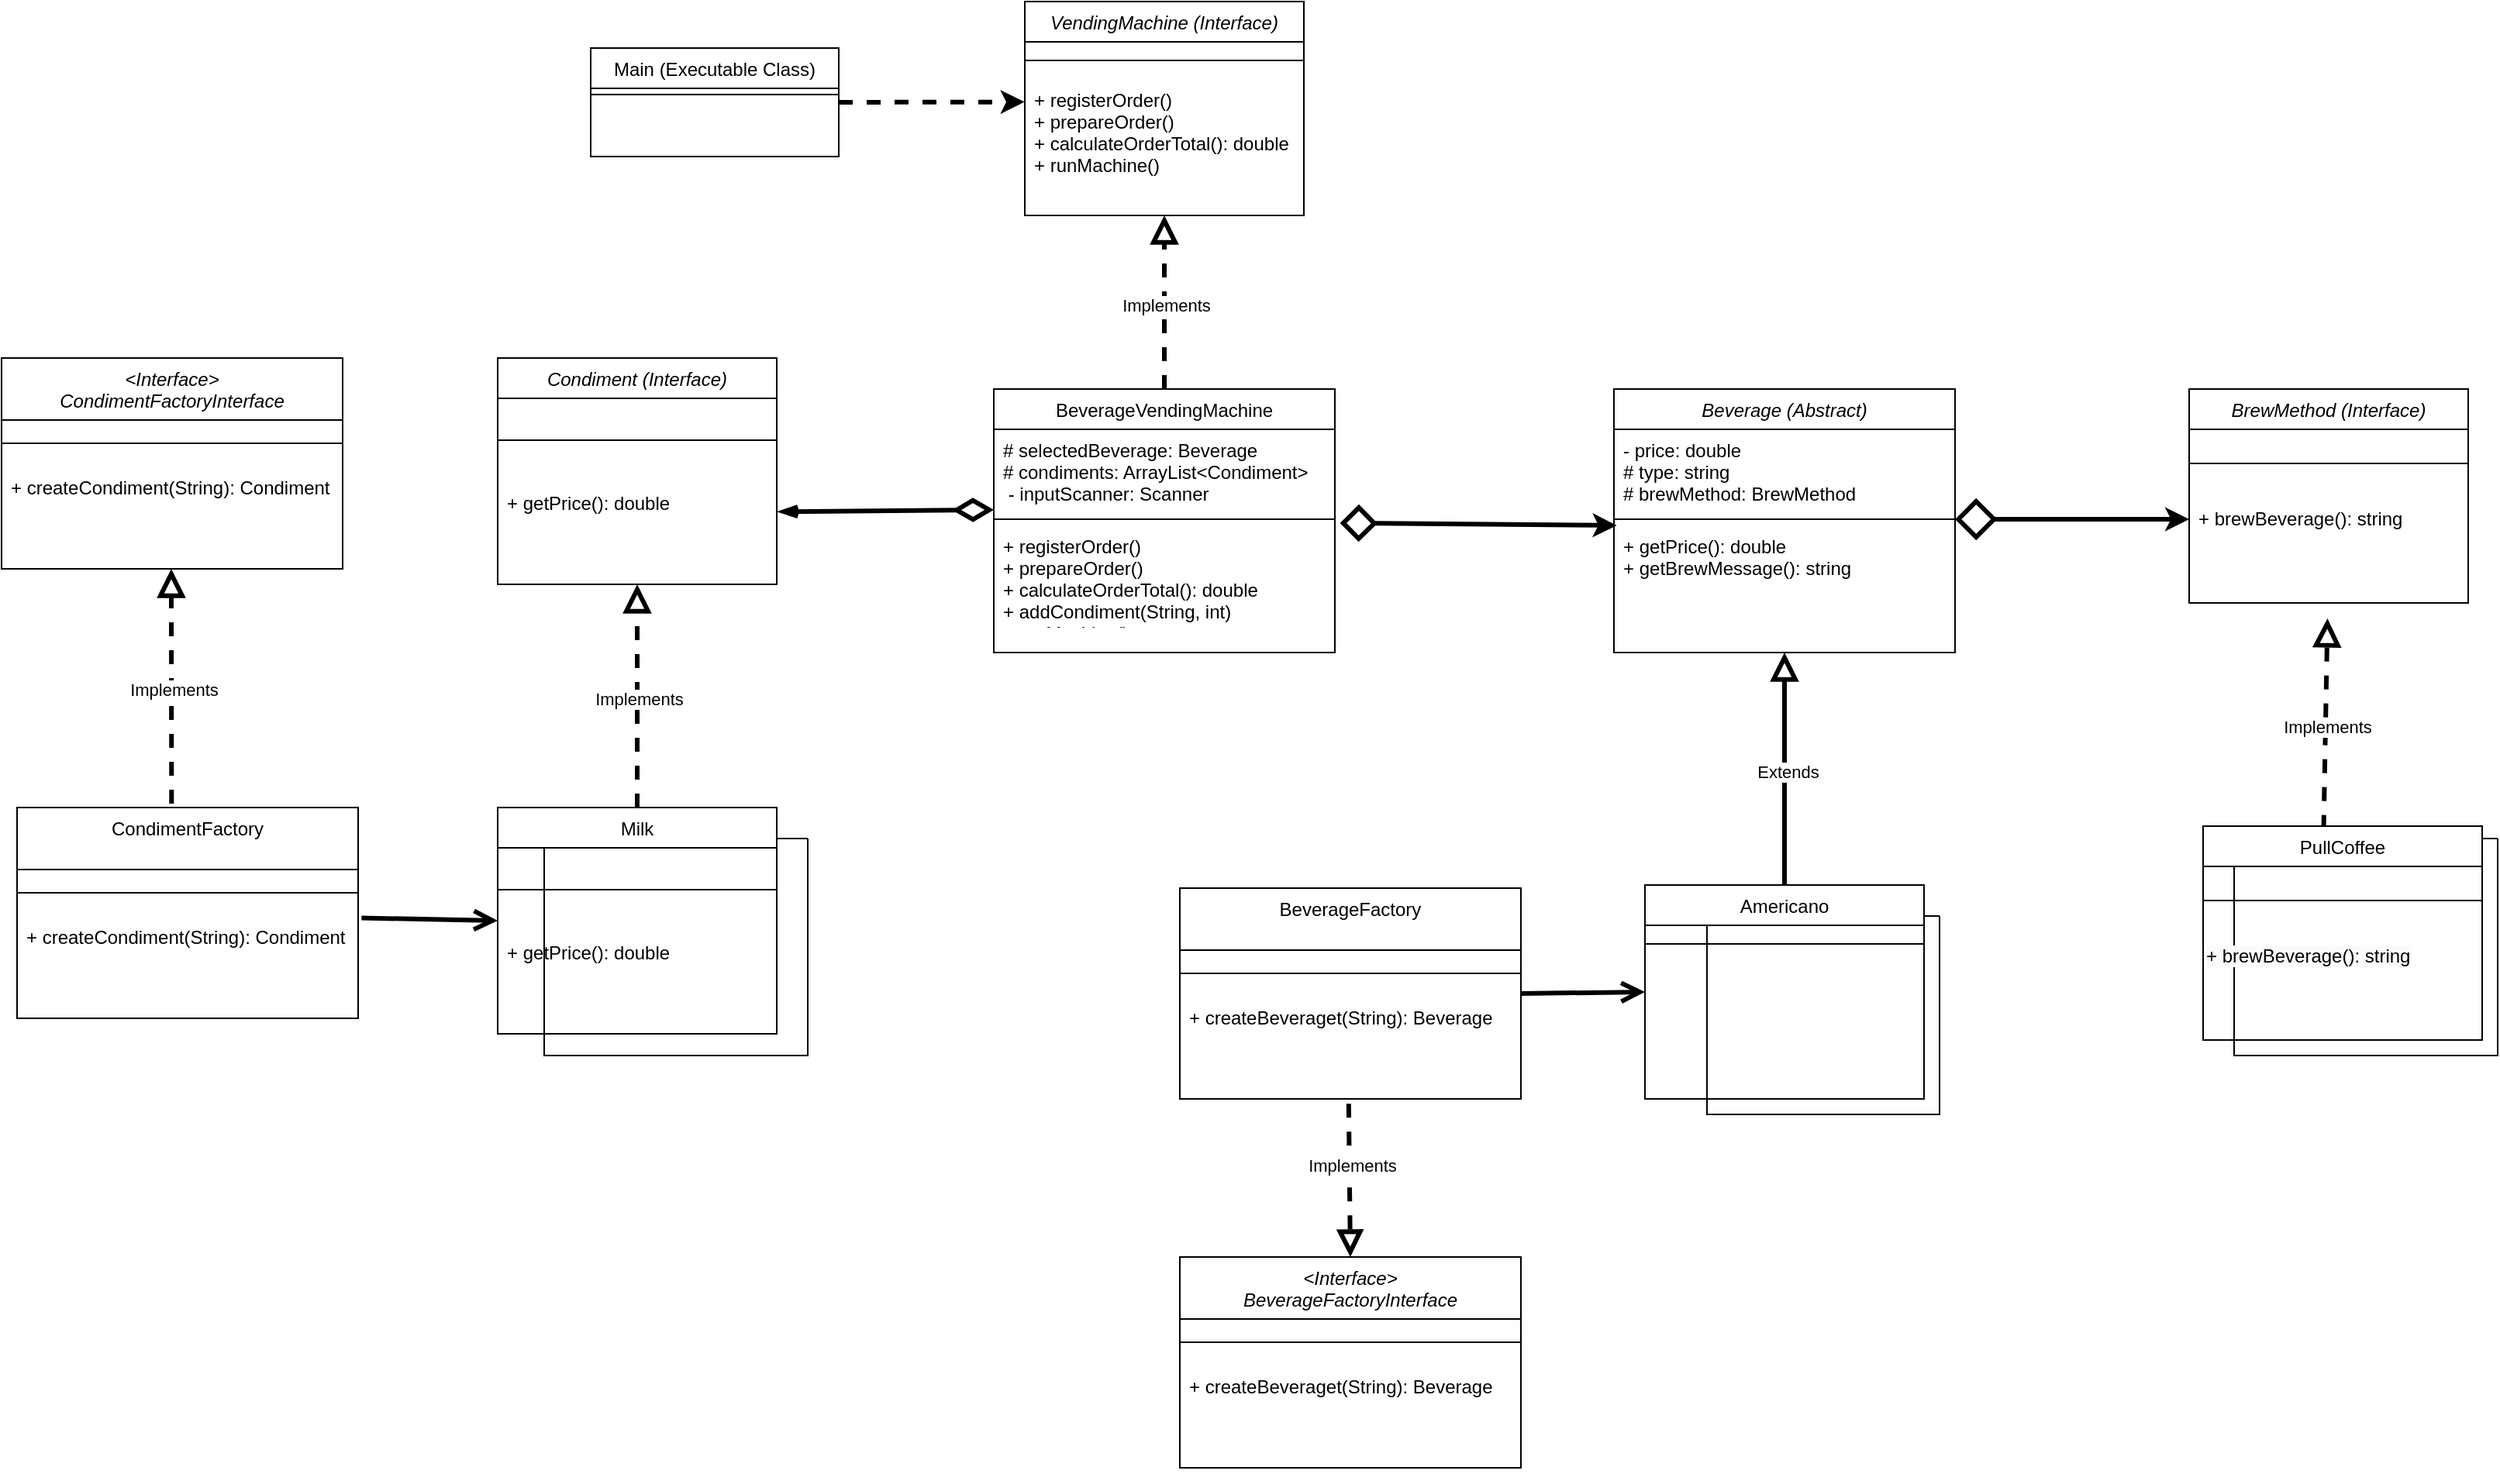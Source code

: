 <mxfile version="24.2.5" type="device">
  <diagram id="C5RBs43oDa-KdzZeNtuy" name="Page-1">
    <mxGraphModel dx="839" dy="593" grid="1" gridSize="10" guides="1" tooltips="1" connect="1" arrows="1" fold="1" page="1" pageScale="1" pageWidth="2336" pageHeight="1654" background="none" math="0" shadow="0">
      <root>
        <mxCell id="WIyWlLk6GJQsqaUBKTNV-0" />
        <mxCell id="WIyWlLk6GJQsqaUBKTNV-1" parent="WIyWlLk6GJQsqaUBKTNV-0" />
        <mxCell id="d8zW-uyOru98OX5_pEcx-31" value="" style="swimlane;startSize=0;" parent="WIyWlLk6GJQsqaUBKTNV-1" vertex="1">
          <mxGeometry x="1250" y="1000" width="150" height="128" as="geometry" />
        </mxCell>
        <mxCell id="d8zW-uyOru98OX5_pEcx-36" value="" style="swimlane;startSize=0;" parent="WIyWlLk6GJQsqaUBKTNV-1" vertex="1">
          <mxGeometry x="1590" y="950" width="170" height="140" as="geometry" />
        </mxCell>
        <mxCell id="d8zW-uyOru98OX5_pEcx-11" value="" style="swimlane;startSize=0;" parent="WIyWlLk6GJQsqaUBKTNV-1" vertex="1">
          <mxGeometry x="500" y="950" width="170" height="140" as="geometry" />
        </mxCell>
        <mxCell id="wVKoLDT2UYFROvtO-awo-0" value="Main (Executable Class)" style="swimlane;fontStyle=0;align=center;verticalAlign=top;childLayout=stackLayout;horizontal=1;startSize=26;horizontalStack=0;resizeParent=1;resizeLast=0;collapsible=1;marginBottom=0;rounded=0;shadow=0;strokeWidth=1;" parent="WIyWlLk6GJQsqaUBKTNV-1" vertex="1">
          <mxGeometry x="530" y="440" width="160" height="70" as="geometry">
            <mxRectangle x="340" y="380" width="170" height="26" as="alternateBounds" />
          </mxGeometry>
        </mxCell>
        <mxCell id="wVKoLDT2UYFROvtO-awo-2" value="" style="line;html=1;strokeWidth=1;align=left;verticalAlign=middle;spacingTop=-1;spacingLeft=3;spacingRight=3;rotatable=0;labelPosition=right;points=[];portConstraint=eastwest;" parent="wVKoLDT2UYFROvtO-awo-0" vertex="1">
          <mxGeometry y="26" width="160" height="8" as="geometry" />
        </mxCell>
        <mxCell id="wVKoLDT2UYFROvtO-awo-3" value="BeverageVendingMachine" style="swimlane;fontStyle=0;align=center;verticalAlign=top;childLayout=stackLayout;horizontal=1;startSize=26;horizontalStack=0;resizeParent=1;resizeLast=0;collapsible=1;marginBottom=0;rounded=0;shadow=0;strokeWidth=1;" parent="WIyWlLk6GJQsqaUBKTNV-1" vertex="1">
          <mxGeometry x="790" y="660" width="220" height="170" as="geometry">
            <mxRectangle x="130" y="380" width="160" height="26" as="alternateBounds" />
          </mxGeometry>
        </mxCell>
        <mxCell id="wVKoLDT2UYFROvtO-awo-4" value="# selectedBeverage: Beverage&#xa;# condiments: ArrayList&lt;Condiment&gt;&#xa; - inputScanner: Scanner" style="text;align=left;verticalAlign=top;spacingLeft=4;spacingRight=4;overflow=hidden;rotatable=0;points=[[0,0.5],[1,0.5]];portConstraint=eastwest;" parent="wVKoLDT2UYFROvtO-awo-3" vertex="1">
          <mxGeometry y="26" width="220" height="54" as="geometry" />
        </mxCell>
        <mxCell id="wVKoLDT2UYFROvtO-awo-6" value="" style="line;html=1;strokeWidth=1;align=left;verticalAlign=middle;spacingTop=-1;spacingLeft=3;spacingRight=3;rotatable=0;labelPosition=right;points=[];portConstraint=eastwest;" parent="wVKoLDT2UYFROvtO-awo-3" vertex="1">
          <mxGeometry y="80" width="220" height="8" as="geometry" />
        </mxCell>
        <mxCell id="wVKoLDT2UYFROvtO-awo-8" value="+ registerOrder()&#xa;+ prepareOrder()&#xa;+ calculateOrderTotal(): double&#xa;+ addCondiment(String, int)&#xa;+ runMachine()" style="text;align=left;verticalAlign=top;spacingLeft=4;spacingRight=4;overflow=hidden;rotatable=0;points=[[0,0.5],[1,0.5]];portConstraint=eastwest;" parent="wVKoLDT2UYFROvtO-awo-3" vertex="1">
          <mxGeometry y="88" width="220" height="62" as="geometry" />
        </mxCell>
        <mxCell id="wVKoLDT2UYFROvtO-awo-9" value="" style="endArrow=classic;html=1;rounded=0;entryX=-0.001;entryY=0.224;entryDx=0;entryDy=0;dashed=1;exitX=1;exitY=0.5;exitDx=0;exitDy=0;entryPerimeter=0;strokeWidth=3;" parent="WIyWlLk6GJQsqaUBKTNV-1" source="wVKoLDT2UYFROvtO-awo-0" target="wVKoLDT2UYFROvtO-awo-15" edge="1">
          <mxGeometry width="50" height="50" relative="1" as="geometry">
            <mxPoint x="690" y="620" as="sourcePoint" />
            <mxPoint x="770" y="570" as="targetPoint" />
          </mxGeometry>
        </mxCell>
        <mxCell id="wVKoLDT2UYFROvtO-awo-10" value="VendingMachine (Interface)" style="swimlane;fontStyle=2;align=center;verticalAlign=top;childLayout=stackLayout;horizontal=1;startSize=26;horizontalStack=0;resizeParent=1;resizeLast=0;collapsible=1;marginBottom=0;rounded=0;shadow=0;strokeWidth=1;" parent="WIyWlLk6GJQsqaUBKTNV-1" vertex="1">
          <mxGeometry x="810" y="410" width="180" height="138" as="geometry">
            <mxRectangle x="130" y="380" width="160" height="26" as="alternateBounds" />
          </mxGeometry>
        </mxCell>
        <mxCell id="wVKoLDT2UYFROvtO-awo-13" value="" style="line;html=1;strokeWidth=1;align=left;verticalAlign=middle;spacingTop=-1;spacingLeft=3;spacingRight=3;rotatable=0;labelPosition=right;points=[];portConstraint=eastwest;" parent="wVKoLDT2UYFROvtO-awo-10" vertex="1">
          <mxGeometry y="26" width="180" height="24" as="geometry" />
        </mxCell>
        <mxCell id="wVKoLDT2UYFROvtO-awo-15" value="+ registerOrder()&#xa;+ prepareOrder()&#xa;+ calculateOrderTotal(): double&#xa;+ runMachine()" style="text;align=left;verticalAlign=top;spacingLeft=4;spacingRight=4;overflow=hidden;rotatable=0;points=[[0,0.5],[1,0.5]];portConstraint=eastwest;" parent="wVKoLDT2UYFROvtO-awo-10" vertex="1">
          <mxGeometry y="50" width="180" height="66" as="geometry" />
        </mxCell>
        <mxCell id="wVKoLDT2UYFROvtO-awo-16" value="" style="endArrow=block;html=1;rounded=0;exitX=0.5;exitY=0;exitDx=0;exitDy=0;entryX=0.5;entryY=1;entryDx=0;entryDy=0;dashed=1;endFill=0;strokeWidth=3;endSize=11;" parent="WIyWlLk6GJQsqaUBKTNV-1" source="wVKoLDT2UYFROvtO-awo-3" target="wVKoLDT2UYFROvtO-awo-10" edge="1">
          <mxGeometry width="50" height="50" relative="1" as="geometry">
            <mxPoint x="720" y="540" as="sourcePoint" />
            <mxPoint x="770" y="490" as="targetPoint" />
          </mxGeometry>
        </mxCell>
        <mxCell id="d8zW-uyOru98OX5_pEcx-0" value="Implements" style="edgeLabel;html=1;align=center;verticalAlign=middle;resizable=0;points=[];" parent="wVKoLDT2UYFROvtO-awo-16" vertex="1" connectable="0">
          <mxGeometry x="-0.029" y="-1" relative="1" as="geometry">
            <mxPoint as="offset" />
          </mxGeometry>
        </mxCell>
        <mxCell id="d8zW-uyOru98OX5_pEcx-1" value="Condiment (Interface)" style="swimlane;fontStyle=2;align=center;verticalAlign=top;childLayout=stackLayout;horizontal=1;startSize=26;horizontalStack=0;resizeParent=1;resizeLast=0;collapsible=1;marginBottom=0;rounded=0;shadow=0;strokeWidth=1;" parent="WIyWlLk6GJQsqaUBKTNV-1" vertex="1">
          <mxGeometry x="470" y="640" width="180" height="146" as="geometry">
            <mxRectangle x="130" y="380" width="160" height="26" as="alternateBounds" />
          </mxGeometry>
        </mxCell>
        <mxCell id="d8zW-uyOru98OX5_pEcx-2" value="" style="line;html=1;strokeWidth=1;align=left;verticalAlign=middle;spacingTop=-1;spacingLeft=3;spacingRight=3;rotatable=0;labelPosition=right;points=[];portConstraint=eastwest;" parent="d8zW-uyOru98OX5_pEcx-1" vertex="1">
          <mxGeometry y="26" width="180" height="54" as="geometry" />
        </mxCell>
        <mxCell id="d8zW-uyOru98OX5_pEcx-3" value="+ getPrice(): double" style="text;align=left;verticalAlign=top;spacingLeft=4;spacingRight=4;overflow=hidden;rotatable=0;points=[[0,0.5],[1,0.5]];portConstraint=eastwest;" parent="d8zW-uyOru98OX5_pEcx-1" vertex="1">
          <mxGeometry y="80" width="180" height="66" as="geometry" />
        </mxCell>
        <mxCell id="d8zW-uyOru98OX5_pEcx-5" value="Milk" style="swimlane;fontStyle=0;align=center;verticalAlign=top;childLayout=stackLayout;horizontal=1;startSize=26;horizontalStack=0;resizeParent=1;resizeLast=0;collapsible=1;marginBottom=0;rounded=0;shadow=0;strokeWidth=1;strokeColor=default;" parent="WIyWlLk6GJQsqaUBKTNV-1" vertex="1">
          <mxGeometry x="470" y="930" width="180" height="146" as="geometry">
            <mxRectangle x="130" y="380" width="160" height="26" as="alternateBounds" />
          </mxGeometry>
        </mxCell>
        <mxCell id="d8zW-uyOru98OX5_pEcx-6" value="" style="line;html=1;strokeWidth=1;align=left;verticalAlign=middle;spacingTop=-1;spacingLeft=3;spacingRight=3;rotatable=0;labelPosition=right;points=[];portConstraint=eastwest;" parent="d8zW-uyOru98OX5_pEcx-5" vertex="1">
          <mxGeometry y="26" width="180" height="54" as="geometry" />
        </mxCell>
        <mxCell id="Z9QuxB8rXW0Hil3T9WsL-0" value="+ getPrice(): double" style="text;align=left;verticalAlign=top;spacingLeft=4;spacingRight=4;overflow=hidden;rotatable=0;points=[[0,0.5],[1,0.5]];portConstraint=eastwest;" parent="d8zW-uyOru98OX5_pEcx-5" vertex="1">
          <mxGeometry y="80" width="180" height="66" as="geometry" />
        </mxCell>
        <mxCell id="d8zW-uyOru98OX5_pEcx-8" value="" style="endArrow=block;html=1;rounded=0;exitX=0.5;exitY=0;exitDx=0;exitDy=0;dashed=1;endFill=0;strokeWidth=3;endSize=11;" parent="WIyWlLk6GJQsqaUBKTNV-1" source="d8zW-uyOru98OX5_pEcx-5" target="d8zW-uyOru98OX5_pEcx-3" edge="1">
          <mxGeometry width="50" height="50" relative="1" as="geometry">
            <mxPoint x="550" y="920" as="sourcePoint" />
            <mxPoint x="550" y="808" as="targetPoint" />
          </mxGeometry>
        </mxCell>
        <mxCell id="d8zW-uyOru98OX5_pEcx-9" value="Implements" style="edgeLabel;html=1;align=center;verticalAlign=middle;resizable=0;points=[];" parent="d8zW-uyOru98OX5_pEcx-8" vertex="1" connectable="0">
          <mxGeometry x="-0.029" y="-1" relative="1" as="geometry">
            <mxPoint as="offset" />
          </mxGeometry>
        </mxCell>
        <mxCell id="d8zW-uyOru98OX5_pEcx-12" value="" style="endArrow=diamondThin;html=1;rounded=0;exitX=1.007;exitY=0.29;exitDx=0;exitDy=0;exitPerimeter=0;entryX=0;entryY=0.961;entryDx=0;entryDy=0;entryPerimeter=0;strokeWidth=3;startArrow=openThin;startFill=0;endFill=0;endSize=18;targetPerimeterSpacing=3;" parent="WIyWlLk6GJQsqaUBKTNV-1" source="d8zW-uyOru98OX5_pEcx-3" target="wVKoLDT2UYFROvtO-awo-4" edge="1">
          <mxGeometry width="50" height="50" relative="1" as="geometry">
            <mxPoint x="710" y="820" as="sourcePoint" />
            <mxPoint x="760" y="770" as="targetPoint" />
          </mxGeometry>
        </mxCell>
        <mxCell id="d8zW-uyOru98OX5_pEcx-13" value="Beverage (Abstract)" style="swimlane;fontStyle=2;align=center;verticalAlign=top;childLayout=stackLayout;horizontal=1;startSize=26;horizontalStack=0;resizeParent=1;resizeLast=0;collapsible=1;marginBottom=0;rounded=0;shadow=0;strokeWidth=1;" parent="WIyWlLk6GJQsqaUBKTNV-1" vertex="1">
          <mxGeometry x="1190" y="660" width="220" height="170" as="geometry">
            <mxRectangle x="130" y="380" width="160" height="26" as="alternateBounds" />
          </mxGeometry>
        </mxCell>
        <mxCell id="d8zW-uyOru98OX5_pEcx-14" value="- price: double&#xa;# type: string&#xa;# brewMethod: BrewMethod" style="text;align=left;verticalAlign=top;spacingLeft=4;spacingRight=4;overflow=hidden;rotatable=0;points=[[0,0.5],[1,0.5]];portConstraint=eastwest;" parent="d8zW-uyOru98OX5_pEcx-13" vertex="1">
          <mxGeometry y="26" width="220" height="54" as="geometry" />
        </mxCell>
        <mxCell id="d8zW-uyOru98OX5_pEcx-15" value="" style="line;html=1;strokeWidth=1;align=left;verticalAlign=middle;spacingTop=-1;spacingLeft=3;spacingRight=3;rotatable=0;labelPosition=right;points=[];portConstraint=eastwest;" parent="d8zW-uyOru98OX5_pEcx-13" vertex="1">
          <mxGeometry y="80" width="220" height="8" as="geometry" />
        </mxCell>
        <mxCell id="d8zW-uyOru98OX5_pEcx-16" value="+ getPrice(): double&#xa;+ getBrewMessage(): string" style="text;align=left;verticalAlign=top;spacingLeft=4;spacingRight=4;overflow=hidden;rotatable=0;points=[[0,0.5],[1,0.5]];portConstraint=eastwest;" parent="d8zW-uyOru98OX5_pEcx-13" vertex="1">
          <mxGeometry y="88" width="220" height="62" as="geometry" />
        </mxCell>
        <mxCell id="d8zW-uyOru98OX5_pEcx-23" value="" style="endArrow=block;html=1;rounded=0;exitX=0.5;exitY=0;exitDx=0;exitDy=0;entryX=0.5;entryY=1;entryDx=0;entryDy=0;strokeWidth=3;endFill=0;endSize=11;" parent="WIyWlLk6GJQsqaUBKTNV-1" source="d8zW-uyOru98OX5_pEcx-20" target="d8zW-uyOru98OX5_pEcx-13" edge="1">
          <mxGeometry width="50" height="50" relative="1" as="geometry">
            <mxPoint x="920" y="880" as="sourcePoint" />
            <mxPoint x="970" y="830" as="targetPoint" />
          </mxGeometry>
        </mxCell>
        <mxCell id="d8zW-uyOru98OX5_pEcx-24" value="Extends" style="edgeLabel;html=1;align=center;verticalAlign=middle;resizable=0;points=[];" parent="d8zW-uyOru98OX5_pEcx-23" vertex="1" connectable="0">
          <mxGeometry x="-0.022" y="-3" relative="1" as="geometry">
            <mxPoint x="-1" as="offset" />
          </mxGeometry>
        </mxCell>
        <mxCell id="d8zW-uyOru98OX5_pEcx-25" value="" style="endArrow=classic;html=1;rounded=0;entryX=0.008;entryY=0;entryDx=0;entryDy=0;entryPerimeter=0;exitX=1.015;exitY=-0.025;exitDx=0;exitDy=0;exitPerimeter=0;startArrow=diamond;startFill=0;strokeWidth=3;targetPerimeterSpacing=20;sourcePerimeterSpacing=12;startSize=17;" parent="WIyWlLk6GJQsqaUBKTNV-1" source="wVKoLDT2UYFROvtO-awo-8" target="d8zW-uyOru98OX5_pEcx-16" edge="1">
          <mxGeometry width="50" height="50" relative="1" as="geometry">
            <mxPoint x="900" y="870" as="sourcePoint" />
            <mxPoint x="950" y="820" as="targetPoint" />
          </mxGeometry>
        </mxCell>
        <mxCell id="d8zW-uyOru98OX5_pEcx-26" value="BrewMethod (Interface)" style="swimlane;fontStyle=2;align=center;verticalAlign=top;childLayout=stackLayout;horizontal=1;startSize=26;horizontalStack=0;resizeParent=1;resizeLast=0;collapsible=1;marginBottom=0;rounded=0;shadow=0;strokeWidth=1;" parent="WIyWlLk6GJQsqaUBKTNV-1" vertex="1">
          <mxGeometry x="1561" y="660" width="180" height="138" as="geometry">
            <mxRectangle x="130" y="380" width="160" height="26" as="alternateBounds" />
          </mxGeometry>
        </mxCell>
        <mxCell id="d8zW-uyOru98OX5_pEcx-27" value="" style="line;html=1;strokeWidth=1;align=left;verticalAlign=middle;spacingTop=-1;spacingLeft=3;spacingRight=3;rotatable=0;labelPosition=right;points=[];portConstraint=eastwest;" parent="d8zW-uyOru98OX5_pEcx-26" vertex="1">
          <mxGeometry y="26" width="180" height="44" as="geometry" />
        </mxCell>
        <mxCell id="d8zW-uyOru98OX5_pEcx-28" value="+ brewBeverage(): string" style="text;align=left;verticalAlign=top;spacingLeft=4;spacingRight=4;overflow=hidden;rotatable=0;points=[[0,0.5],[1,0.5]];portConstraint=eastwest;" parent="d8zW-uyOru98OX5_pEcx-26" vertex="1">
          <mxGeometry y="70" width="180" height="66" as="geometry" />
        </mxCell>
        <mxCell id="d8zW-uyOru98OX5_pEcx-32" value="" style="endArrow=block;html=1;rounded=0;exitX=0.432;exitY=0.013;exitDx=0;exitDy=0;entryX=0.5;entryY=1;entryDx=0;entryDy=0;dashed=1;endFill=0;strokeWidth=3;endSize=11;exitPerimeter=0;" parent="WIyWlLk6GJQsqaUBKTNV-1" source="d8zW-uyOru98OX5_pEcx-29" edge="1">
          <mxGeometry width="50" height="50" relative="1" as="geometry">
            <mxPoint x="1650.23" y="920" as="sourcePoint" />
            <mxPoint x="1650.23" y="808" as="targetPoint" />
          </mxGeometry>
        </mxCell>
        <mxCell id="d8zW-uyOru98OX5_pEcx-33" value="Implements" style="edgeLabel;html=1;align=center;verticalAlign=middle;resizable=0;points=[];" parent="d8zW-uyOru98OX5_pEcx-32" vertex="1" connectable="0">
          <mxGeometry x="-0.029" y="-1" relative="1" as="geometry">
            <mxPoint as="offset" />
          </mxGeometry>
        </mxCell>
        <mxCell id="d8zW-uyOru98OX5_pEcx-34" value="" style="endArrow=classic;html=1;rounded=0;exitX=1.015;exitY=-0.025;exitDx=0;exitDy=0;exitPerimeter=0;startArrow=diamond;startFill=0;strokeWidth=3;targetPerimeterSpacing=20;sourcePerimeterSpacing=12;entryX=0;entryY=0.212;entryDx=0;entryDy=0;startSize=20;entryPerimeter=0;" parent="WIyWlLk6GJQsqaUBKTNV-1" target="d8zW-uyOru98OX5_pEcx-28" edge="1">
          <mxGeometry width="50" height="50" relative="1" as="geometry">
            <mxPoint x="1410" y="744" as="sourcePoint" />
            <mxPoint x="1550" y="746" as="targetPoint" />
          </mxGeometry>
        </mxCell>
        <mxCell id="d8zW-uyOru98OX5_pEcx-20" value="Americano" style="swimlane;fontStyle=0;align=center;verticalAlign=top;childLayout=stackLayout;horizontal=1;startSize=26;horizontalStack=0;resizeParent=1;resizeLast=0;collapsible=1;marginBottom=0;rounded=0;shadow=0;strokeWidth=1;" parent="WIyWlLk6GJQsqaUBKTNV-1" vertex="1">
          <mxGeometry x="1210" y="980" width="180" height="138" as="geometry">
            <mxRectangle x="130" y="380" width="160" height="26" as="alternateBounds" />
          </mxGeometry>
        </mxCell>
        <mxCell id="d8zW-uyOru98OX5_pEcx-21" value="" style="line;html=1;strokeWidth=1;align=left;verticalAlign=middle;spacingTop=-1;spacingLeft=3;spacingRight=3;rotatable=0;labelPosition=right;points=[];portConstraint=eastwest;" parent="d8zW-uyOru98OX5_pEcx-20" vertex="1">
          <mxGeometry y="26" width="180" height="24" as="geometry" />
        </mxCell>
        <mxCell id="d8zW-uyOru98OX5_pEcx-29" value="PullCoffee" style="swimlane;fontStyle=0;align=center;verticalAlign=top;childLayout=stackLayout;horizontal=1;startSize=26;horizontalStack=0;resizeParent=1;resizeLast=0;collapsible=1;marginBottom=0;rounded=0;shadow=0;strokeWidth=1;" parent="WIyWlLk6GJQsqaUBKTNV-1" vertex="1">
          <mxGeometry x="1570" y="942" width="180" height="138" as="geometry">
            <mxRectangle x="130" y="380" width="160" height="26" as="alternateBounds" />
          </mxGeometry>
        </mxCell>
        <mxCell id="d8zW-uyOru98OX5_pEcx-30" value="" style="line;html=1;strokeWidth=1;align=left;verticalAlign=middle;spacingTop=-1;spacingLeft=3;spacingRight=3;rotatable=0;labelPosition=right;points=[];portConstraint=eastwest;" parent="d8zW-uyOru98OX5_pEcx-29" vertex="1">
          <mxGeometry y="26" width="180" height="44" as="geometry" />
        </mxCell>
        <mxCell id="Z9QuxB8rXW0Hil3T9WsL-1" value="&lt;span style=&quot;color: rgb(0, 0, 0); font-family: Helvetica; font-size: 12px; font-style: normal; font-variant-ligatures: normal; font-variant-caps: normal; font-weight: 400; letter-spacing: normal; orphans: 2; text-align: left; text-indent: 0px; text-transform: none; widows: 2; word-spacing: 0px; -webkit-text-stroke-width: 0px; background-color: rgb(251, 251, 251); text-decoration-thickness: initial; text-decoration-style: initial; text-decoration-color: initial; float: none; display: inline !important;&quot;&gt;+ brewBeverage(): string&lt;/span&gt;" style="text;whiteSpace=wrap;html=1;" parent="d8zW-uyOru98OX5_pEcx-29" vertex="1">
          <mxGeometry y="70" width="180" height="40" as="geometry" />
        </mxCell>
        <mxCell id="Puqvyhdm-qOg6N4F_mBc-0" value="&lt;Interface&gt;&#xa;CondimentFactoryInterface" style="swimlane;fontStyle=2;align=center;verticalAlign=top;childLayout=stackLayout;horizontal=1;startSize=40;horizontalStack=0;resizeParent=1;resizeLast=0;collapsible=1;marginBottom=0;rounded=0;shadow=0;strokeWidth=1;" parent="WIyWlLk6GJQsqaUBKTNV-1" vertex="1">
          <mxGeometry x="150" y="640" width="220" height="136" as="geometry">
            <mxRectangle x="130" y="380" width="160" height="26" as="alternateBounds" />
          </mxGeometry>
        </mxCell>
        <mxCell id="Puqvyhdm-qOg6N4F_mBc-1" value="" style="line;html=1;strokeWidth=1;align=left;verticalAlign=middle;spacingTop=-1;spacingLeft=3;spacingRight=3;rotatable=0;labelPosition=right;points=[];portConstraint=eastwest;" parent="Puqvyhdm-qOg6N4F_mBc-0" vertex="1">
          <mxGeometry y="40" width="220" height="30" as="geometry" />
        </mxCell>
        <mxCell id="Puqvyhdm-qOg6N4F_mBc-2" value="+ createCondiment(String): Condiment" style="text;align=left;verticalAlign=top;spacingLeft=4;spacingRight=4;overflow=hidden;rotatable=0;points=[[0,0.5],[1,0.5]];portConstraint=eastwest;fontStyle=0" parent="Puqvyhdm-qOg6N4F_mBc-0" vertex="1">
          <mxGeometry y="70" width="220" height="66" as="geometry" />
        </mxCell>
        <mxCell id="Puqvyhdm-qOg6N4F_mBc-4" value="CondimentFactory" style="swimlane;fontStyle=0;align=center;verticalAlign=top;childLayout=stackLayout;horizontal=1;startSize=40;horizontalStack=0;resizeParent=1;resizeLast=0;collapsible=1;marginBottom=0;rounded=0;shadow=0;strokeWidth=1;" parent="WIyWlLk6GJQsqaUBKTNV-1" vertex="1">
          <mxGeometry x="160" y="930" width="220" height="136" as="geometry">
            <mxRectangle x="130" y="380" width="160" height="26" as="alternateBounds" />
          </mxGeometry>
        </mxCell>
        <mxCell id="Puqvyhdm-qOg6N4F_mBc-5" value="" style="line;html=1;strokeWidth=1;align=left;verticalAlign=middle;spacingTop=-1;spacingLeft=3;spacingRight=3;rotatable=0;labelPosition=right;points=[];portConstraint=eastwest;" parent="Puqvyhdm-qOg6N4F_mBc-4" vertex="1">
          <mxGeometry y="40" width="220" height="30" as="geometry" />
        </mxCell>
        <mxCell id="Puqvyhdm-qOg6N4F_mBc-6" value="+ createCondiment(String): Condiment" style="text;align=left;verticalAlign=top;spacingLeft=4;spacingRight=4;overflow=hidden;rotatable=0;points=[[0,0.5],[1,0.5]];portConstraint=eastwest;fontStyle=0" parent="Puqvyhdm-qOg6N4F_mBc-4" vertex="1">
          <mxGeometry y="70" width="220" height="66" as="geometry" />
        </mxCell>
        <mxCell id="Puqvyhdm-qOg6N4F_mBc-7" value="" style="endArrow=open;html=1;rounded=0;exitX=1.01;exitY=0.019;exitDx=0;exitDy=0;exitPerimeter=0;entryX=0;entryY=0.5;entryDx=0;entryDy=0;endFill=0;strokeWidth=3;endSize=9;" parent="WIyWlLk6GJQsqaUBKTNV-1" source="Puqvyhdm-qOg6N4F_mBc-6" target="d8zW-uyOru98OX5_pEcx-5" edge="1">
          <mxGeometry width="50" height="50" relative="1" as="geometry">
            <mxPoint x="360" y="950" as="sourcePoint" />
            <mxPoint x="410" y="900" as="targetPoint" />
          </mxGeometry>
        </mxCell>
        <mxCell id="Puqvyhdm-qOg6N4F_mBc-8" value="" style="endArrow=block;html=1;rounded=0;exitX=0.453;exitY=-0.018;exitDx=0;exitDy=0;dashed=1;endFill=0;strokeWidth=3;endSize=11;exitPerimeter=0;" parent="WIyWlLk6GJQsqaUBKTNV-1" source="Puqvyhdm-qOg6N4F_mBc-4" edge="1">
          <mxGeometry width="50" height="50" relative="1" as="geometry">
            <mxPoint x="259.47" y="920" as="sourcePoint" />
            <mxPoint x="259.47" y="776" as="targetPoint" />
          </mxGeometry>
        </mxCell>
        <mxCell id="Puqvyhdm-qOg6N4F_mBc-9" value="Implements" style="edgeLabel;html=1;align=center;verticalAlign=middle;resizable=0;points=[];" parent="Puqvyhdm-qOg6N4F_mBc-8" vertex="1" connectable="0">
          <mxGeometry x="-0.029" y="-1" relative="1" as="geometry">
            <mxPoint as="offset" />
          </mxGeometry>
        </mxCell>
        <mxCell id="Puqvyhdm-qOg6N4F_mBc-10" value="&lt;Interface&gt;&#xa;BeverageFactoryInterface" style="swimlane;fontStyle=2;align=center;verticalAlign=top;childLayout=stackLayout;horizontal=1;startSize=40;horizontalStack=0;resizeParent=1;resizeLast=0;collapsible=1;marginBottom=0;rounded=0;shadow=0;strokeWidth=1;" parent="WIyWlLk6GJQsqaUBKTNV-1" vertex="1">
          <mxGeometry x="910" y="1220" width="220" height="136" as="geometry">
            <mxRectangle x="130" y="380" width="160" height="26" as="alternateBounds" />
          </mxGeometry>
        </mxCell>
        <mxCell id="Puqvyhdm-qOg6N4F_mBc-11" value="" style="line;html=1;strokeWidth=1;align=left;verticalAlign=middle;spacingTop=-1;spacingLeft=3;spacingRight=3;rotatable=0;labelPosition=right;points=[];portConstraint=eastwest;" parent="Puqvyhdm-qOg6N4F_mBc-10" vertex="1">
          <mxGeometry y="40" width="220" height="30" as="geometry" />
        </mxCell>
        <mxCell id="Puqvyhdm-qOg6N4F_mBc-12" value="+ createBeveraget(String): Beverage" style="text;align=left;verticalAlign=top;spacingLeft=4;spacingRight=4;overflow=hidden;rotatable=0;points=[[0,0.5],[1,0.5]];portConstraint=eastwest;fontStyle=0" parent="Puqvyhdm-qOg6N4F_mBc-10" vertex="1">
          <mxGeometry y="70" width="220" height="66" as="geometry" />
        </mxCell>
        <mxCell id="Puqvyhdm-qOg6N4F_mBc-13" value="BeverageFactory" style="swimlane;fontStyle=0;align=center;verticalAlign=top;childLayout=stackLayout;horizontal=1;startSize=40;horizontalStack=0;resizeParent=1;resizeLast=0;collapsible=1;marginBottom=0;rounded=0;shadow=0;strokeWidth=1;" parent="WIyWlLk6GJQsqaUBKTNV-1" vertex="1">
          <mxGeometry x="910" y="982" width="220" height="136" as="geometry">
            <mxRectangle x="130" y="380" width="160" height="26" as="alternateBounds" />
          </mxGeometry>
        </mxCell>
        <mxCell id="Puqvyhdm-qOg6N4F_mBc-14" value="" style="line;html=1;strokeWidth=1;align=left;verticalAlign=middle;spacingTop=-1;spacingLeft=3;spacingRight=3;rotatable=0;labelPosition=right;points=[];portConstraint=eastwest;" parent="Puqvyhdm-qOg6N4F_mBc-13" vertex="1">
          <mxGeometry y="40" width="220" height="30" as="geometry" />
        </mxCell>
        <mxCell id="Puqvyhdm-qOg6N4F_mBc-15" value="+ createBeveraget(String): Beverage" style="text;align=left;verticalAlign=top;spacingLeft=4;spacingRight=4;overflow=hidden;rotatable=0;points=[[0,0.5],[1,0.5]];portConstraint=eastwest;fontStyle=0" parent="Puqvyhdm-qOg6N4F_mBc-13" vertex="1">
          <mxGeometry y="70" width="220" height="66" as="geometry" />
        </mxCell>
        <mxCell id="Puqvyhdm-qOg6N4F_mBc-18" value="" style="endArrow=open;html=1;rounded=0;entryX=0;entryY=0.5;entryDx=0;entryDy=0;endFill=0;strokeWidth=3;endSize=9;exitX=1;exitY=0.5;exitDx=0;exitDy=0;" parent="WIyWlLk6GJQsqaUBKTNV-1" source="Puqvyhdm-qOg6N4F_mBc-13" target="d8zW-uyOru98OX5_pEcx-20" edge="1">
          <mxGeometry width="50" height="50" relative="1" as="geometry">
            <mxPoint x="450" y="1160" as="sourcePoint" />
            <mxPoint x="480" y="1013" as="targetPoint" />
          </mxGeometry>
        </mxCell>
        <mxCell id="Puqvyhdm-qOg6N4F_mBc-19" value="" style="endArrow=block;html=1;rounded=0;exitX=0.495;exitY=1.047;exitDx=0;exitDy=0;exitPerimeter=0;entryX=0.5;entryY=0;entryDx=0;entryDy=0;dashed=1;endFill=0;strokeWidth=3;endSize=10;" parent="WIyWlLk6GJQsqaUBKTNV-1" source="Puqvyhdm-qOg6N4F_mBc-15" target="Puqvyhdm-qOg6N4F_mBc-10" edge="1">
          <mxGeometry width="50" height="50" relative="1" as="geometry">
            <mxPoint x="770" y="1250" as="sourcePoint" />
            <mxPoint x="820" y="1200" as="targetPoint" />
          </mxGeometry>
        </mxCell>
        <mxCell id="Puqvyhdm-qOg6N4F_mBc-20" value="Implements" style="edgeLabel;html=1;align=center;verticalAlign=middle;resizable=0;points=[];" parent="Puqvyhdm-qOg6N4F_mBc-19" vertex="1" connectable="0">
          <mxGeometry x="-0.191" y="1" relative="1" as="geometry">
            <mxPoint as="offset" />
          </mxGeometry>
        </mxCell>
      </root>
    </mxGraphModel>
  </diagram>
</mxfile>
